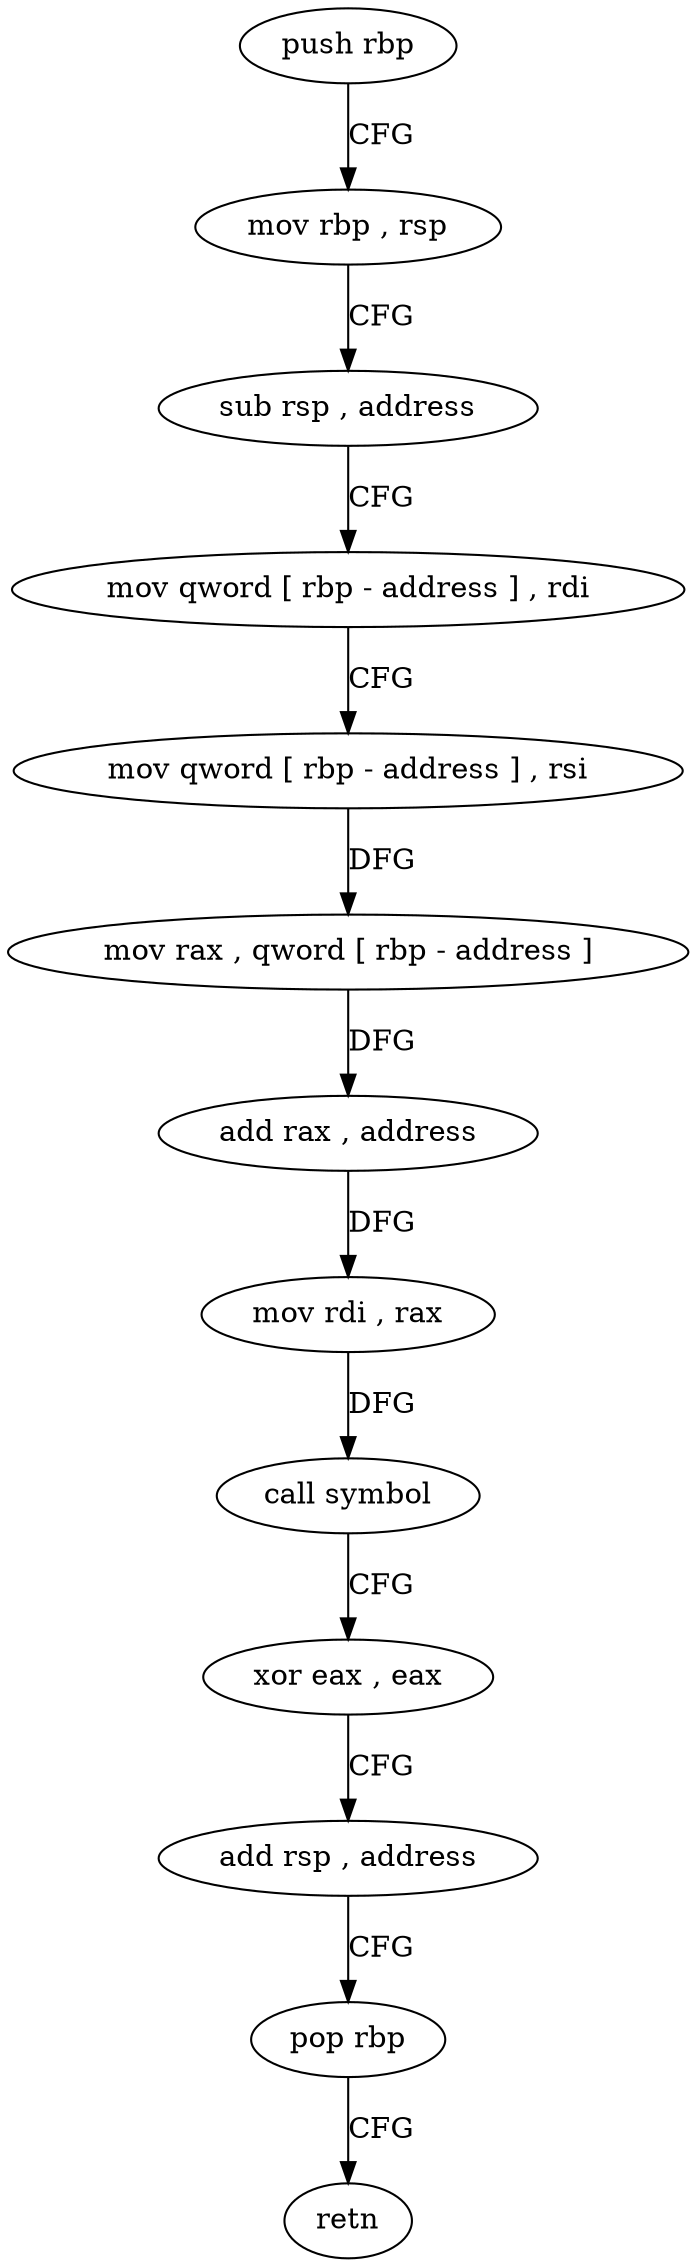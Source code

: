 digraph "func" {
"4250512" [label = "push rbp" ]
"4250513" [label = "mov rbp , rsp" ]
"4250516" [label = "sub rsp , address" ]
"4250520" [label = "mov qword [ rbp - address ] , rdi" ]
"4250524" [label = "mov qword [ rbp - address ] , rsi" ]
"4250528" [label = "mov rax , qword [ rbp - address ]" ]
"4250532" [label = "add rax , address" ]
"4250538" [label = "mov rdi , rax" ]
"4250541" [label = "call symbol" ]
"4250546" [label = "xor eax , eax" ]
"4250548" [label = "add rsp , address" ]
"4250552" [label = "pop rbp" ]
"4250553" [label = "retn" ]
"4250512" -> "4250513" [ label = "CFG" ]
"4250513" -> "4250516" [ label = "CFG" ]
"4250516" -> "4250520" [ label = "CFG" ]
"4250520" -> "4250524" [ label = "CFG" ]
"4250524" -> "4250528" [ label = "DFG" ]
"4250528" -> "4250532" [ label = "DFG" ]
"4250532" -> "4250538" [ label = "DFG" ]
"4250538" -> "4250541" [ label = "DFG" ]
"4250541" -> "4250546" [ label = "CFG" ]
"4250546" -> "4250548" [ label = "CFG" ]
"4250548" -> "4250552" [ label = "CFG" ]
"4250552" -> "4250553" [ label = "CFG" ]
}
